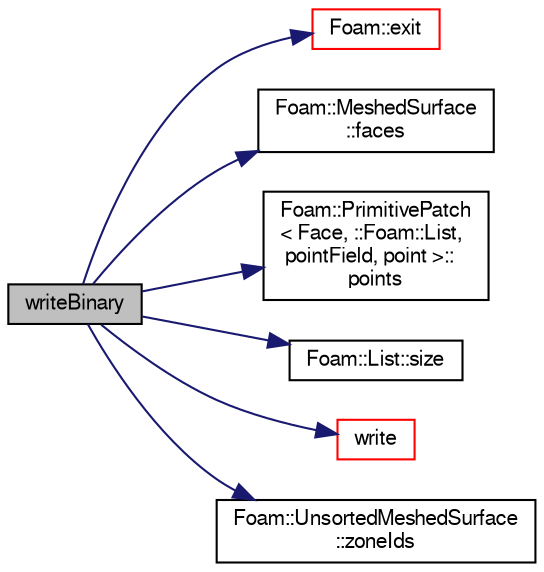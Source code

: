 digraph "writeBinary"
{
  bgcolor="transparent";
  edge [fontname="FreeSans",fontsize="10",labelfontname="FreeSans",labelfontsize="10"];
  node [fontname="FreeSans",fontsize="10",shape=record];
  rankdir="LR";
  Node390 [label="writeBinary",height=0.2,width=0.4,color="black", fillcolor="grey75", style="filled", fontcolor="black"];
  Node390 -> Node391 [color="midnightblue",fontsize="10",style="solid",fontname="FreeSans"];
  Node391 [label="Foam::exit",height=0.2,width=0.4,color="red",URL="$a21124.html#a06ca7250d8e89caf05243ec094843642"];
  Node390 -> Node438 [color="midnightblue",fontsize="10",style="solid",fontname="FreeSans"];
  Node438 [label="Foam::MeshedSurface\l::faces",height=0.2,width=0.4,color="black",URL="$a29566.html#a16c6d36f7c961d037a44e5c235d9aa15",tooltip="Return const access to the faces. "];
  Node390 -> Node439 [color="midnightblue",fontsize="10",style="solid",fontname="FreeSans"];
  Node439 [label="Foam::PrimitivePatch\l\< Face, ::Foam::List,\l pointField, point \>::\lpoints",height=0.2,width=0.4,color="black",URL="$a27538.html#aa3c7d968f31c88780c663876f64ef6a6",tooltip="Return reference to global points. "];
  Node390 -> Node440 [color="midnightblue",fontsize="10",style="solid",fontname="FreeSans"];
  Node440 [label="Foam::List::size",height=0.2,width=0.4,color="black",URL="$a25694.html#a8a5f6fa29bd4b500caf186f60245b384",tooltip="Override size to be inconsistent with allocated storage. "];
  Node390 -> Node441 [color="midnightblue",fontsize="10",style="solid",fontname="FreeSans"];
  Node441 [label="write",height=0.2,width=0.4,color="red",URL="$a29642.html#a2a1e1394d9dd8932b738248c123a267f",tooltip="Write surface mesh components by proxy. "];
  Node390 -> Node443 [color="midnightblue",fontsize="10",style="solid",fontname="FreeSans"];
  Node443 [label="Foam::UnsortedMeshedSurface\l::zoneIds",height=0.2,width=0.4,color="black",URL="$a29574.html#a3c689ce644ac7f6cc05344cc86621eb7",tooltip="Return const access to the zone ids. "];
}
